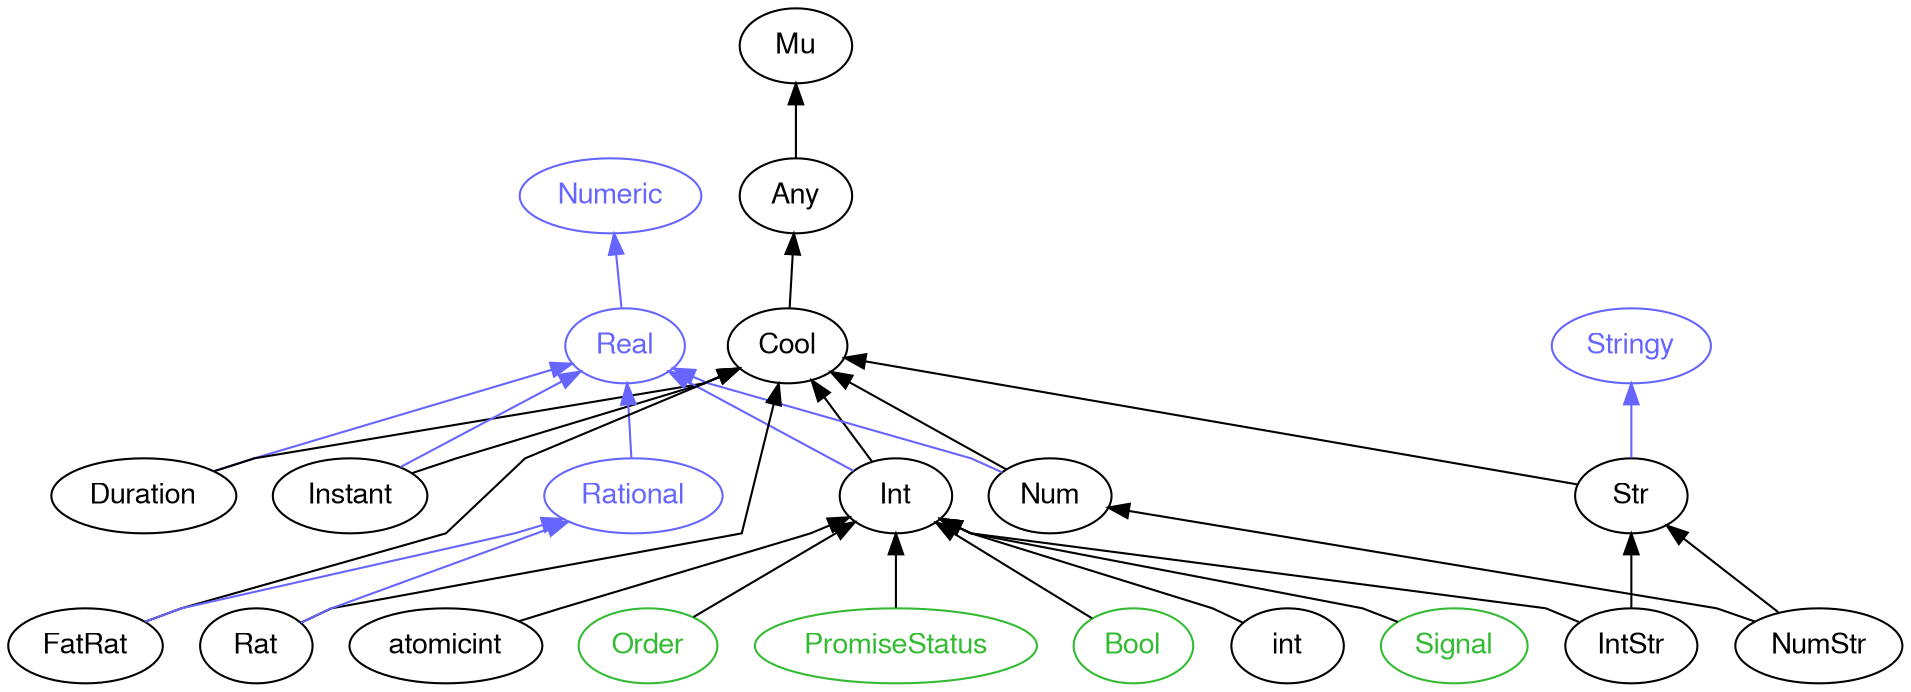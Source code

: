 digraph "perl6-type-graph" {
    rankdir=BT;
    splines=polyline;
    overlap=false; 
    // Types
    "Real" [color="#6666FF", fontcolor="#6666FF", href="/type/Real", fontname="FreeSans"];
    "Numeric" [color="#6666FF", fontcolor="#6666FF", href="/type/Numeric", fontname="FreeSans"];
    "Mu" [color="#000000", fontcolor="#000000", href="/type/Mu", fontname="FreeSans"];
    "Any" [color="#000000", fontcolor="#000000", href="/type/Any", fontname="FreeSans"];
    "Cool" [color="#000000", fontcolor="#000000", href="/type/Cool", fontname="FreeSans"];
    "Duration" [color="#000000", fontcolor="#000000", href="/type/Duration", fontname="FreeSans"];
    "Instant" [color="#000000", fontcolor="#000000", href="/type/Instant", fontname="FreeSans"];
    "Rational" [color="#6666FF", fontcolor="#6666FF", href="/type/Rational", fontname="FreeSans"];
    "Int" [color="#000000", fontcolor="#000000", href="/type/Int", fontname="FreeSans"];
    "Num" [color="#000000", fontcolor="#000000", href="/type/Num", fontname="FreeSans"];
    "atomicint" [color="#000000", fontcolor="#000000", href="/type/atomicint", fontname="FreeSans"];
    "Order" [color="#33BB33", fontcolor="#33BB33", href="/type/Order", fontname="FreeSans"];
    "PromiseStatus" [color="#33BB33", fontcolor="#33BB33", href="/type/PromiseStatus", fontname="FreeSans"];
    "Bool" [color="#33BB33", fontcolor="#33BB33", href="/type/Bool", fontname="FreeSans"];
    "Stringy" [color="#6666FF", fontcolor="#6666FF", href="/type/Stringy", fontname="FreeSans"];
    "Str" [color="#000000", fontcolor="#000000", href="/type/Str", fontname="FreeSans"];
    "IntStr" [color="#000000", fontcolor="#000000", href="/type/IntStr", fontname="FreeSans"];
    "int" [color="#000000", fontcolor="#000000", href="/type/int", fontname="FreeSans"];
    "Signal" [color="#33BB33", fontcolor="#33BB33", href="/type/Signal", fontname="FreeSans"];
    "NumStr" [color="#000000", fontcolor="#000000", href="/type/NumStr", fontname="FreeSans"];
    "FatRat" [color="#000000", fontcolor="#000000", href="/type/FatRat", fontname="FreeSans"];
    "Rat" [color="#000000", fontcolor="#000000", href="/type/Rat", fontname="FreeSans"];

    // Superclasses
    "Any" -> "Mu" [color="#000000"];
    "Cool" -> "Any" [color="#000000"];
    "Duration" -> "Cool" [color="#000000"];
    "Instant" -> "Cool" [color="#000000"];
    "Int" -> "Cool" [color="#000000"];
    "Num" -> "Cool" [color="#000000"];
    "atomicint" -> "Int" [color="#000000"];
    "Order" -> "Int" [color="#000000"];
    "PromiseStatus" -> "Int" [color="#000000"];
    "Bool" -> "Int" [color="#000000"];
    "Str" -> "Cool" [color="#000000"];
    "IntStr" -> "Int" [color="#000000"];
    "IntStr" -> "Str" [color="#000000"];
    "int" -> "Int" [color="#000000"];
    "Signal" -> "Int" [color="#000000"];
    "NumStr" -> "Num" [color="#000000"];
    "NumStr" -> "Str" [color="#000000"];
    "FatRat" -> "Cool" [color="#000000"];
    "Rat" -> "Cool" [color="#000000"];

    // Roles
    "Real" -> "Numeric" [color="#6666FF"];
    "Duration" -> "Real" [color="#6666FF"];
    "Instant" -> "Real" [color="#6666FF"];
    "Rational" -> "Real" [color="#6666FF"];
    "Int" -> "Real" [color="#6666FF"];
    "Num" -> "Real" [color="#6666FF"];
    "Str" -> "Stringy" [color="#6666FF"];
    "FatRat" -> "Rational" [color="#6666FF"];
    "Rat" -> "Rational" [color="#6666FF"];
}
